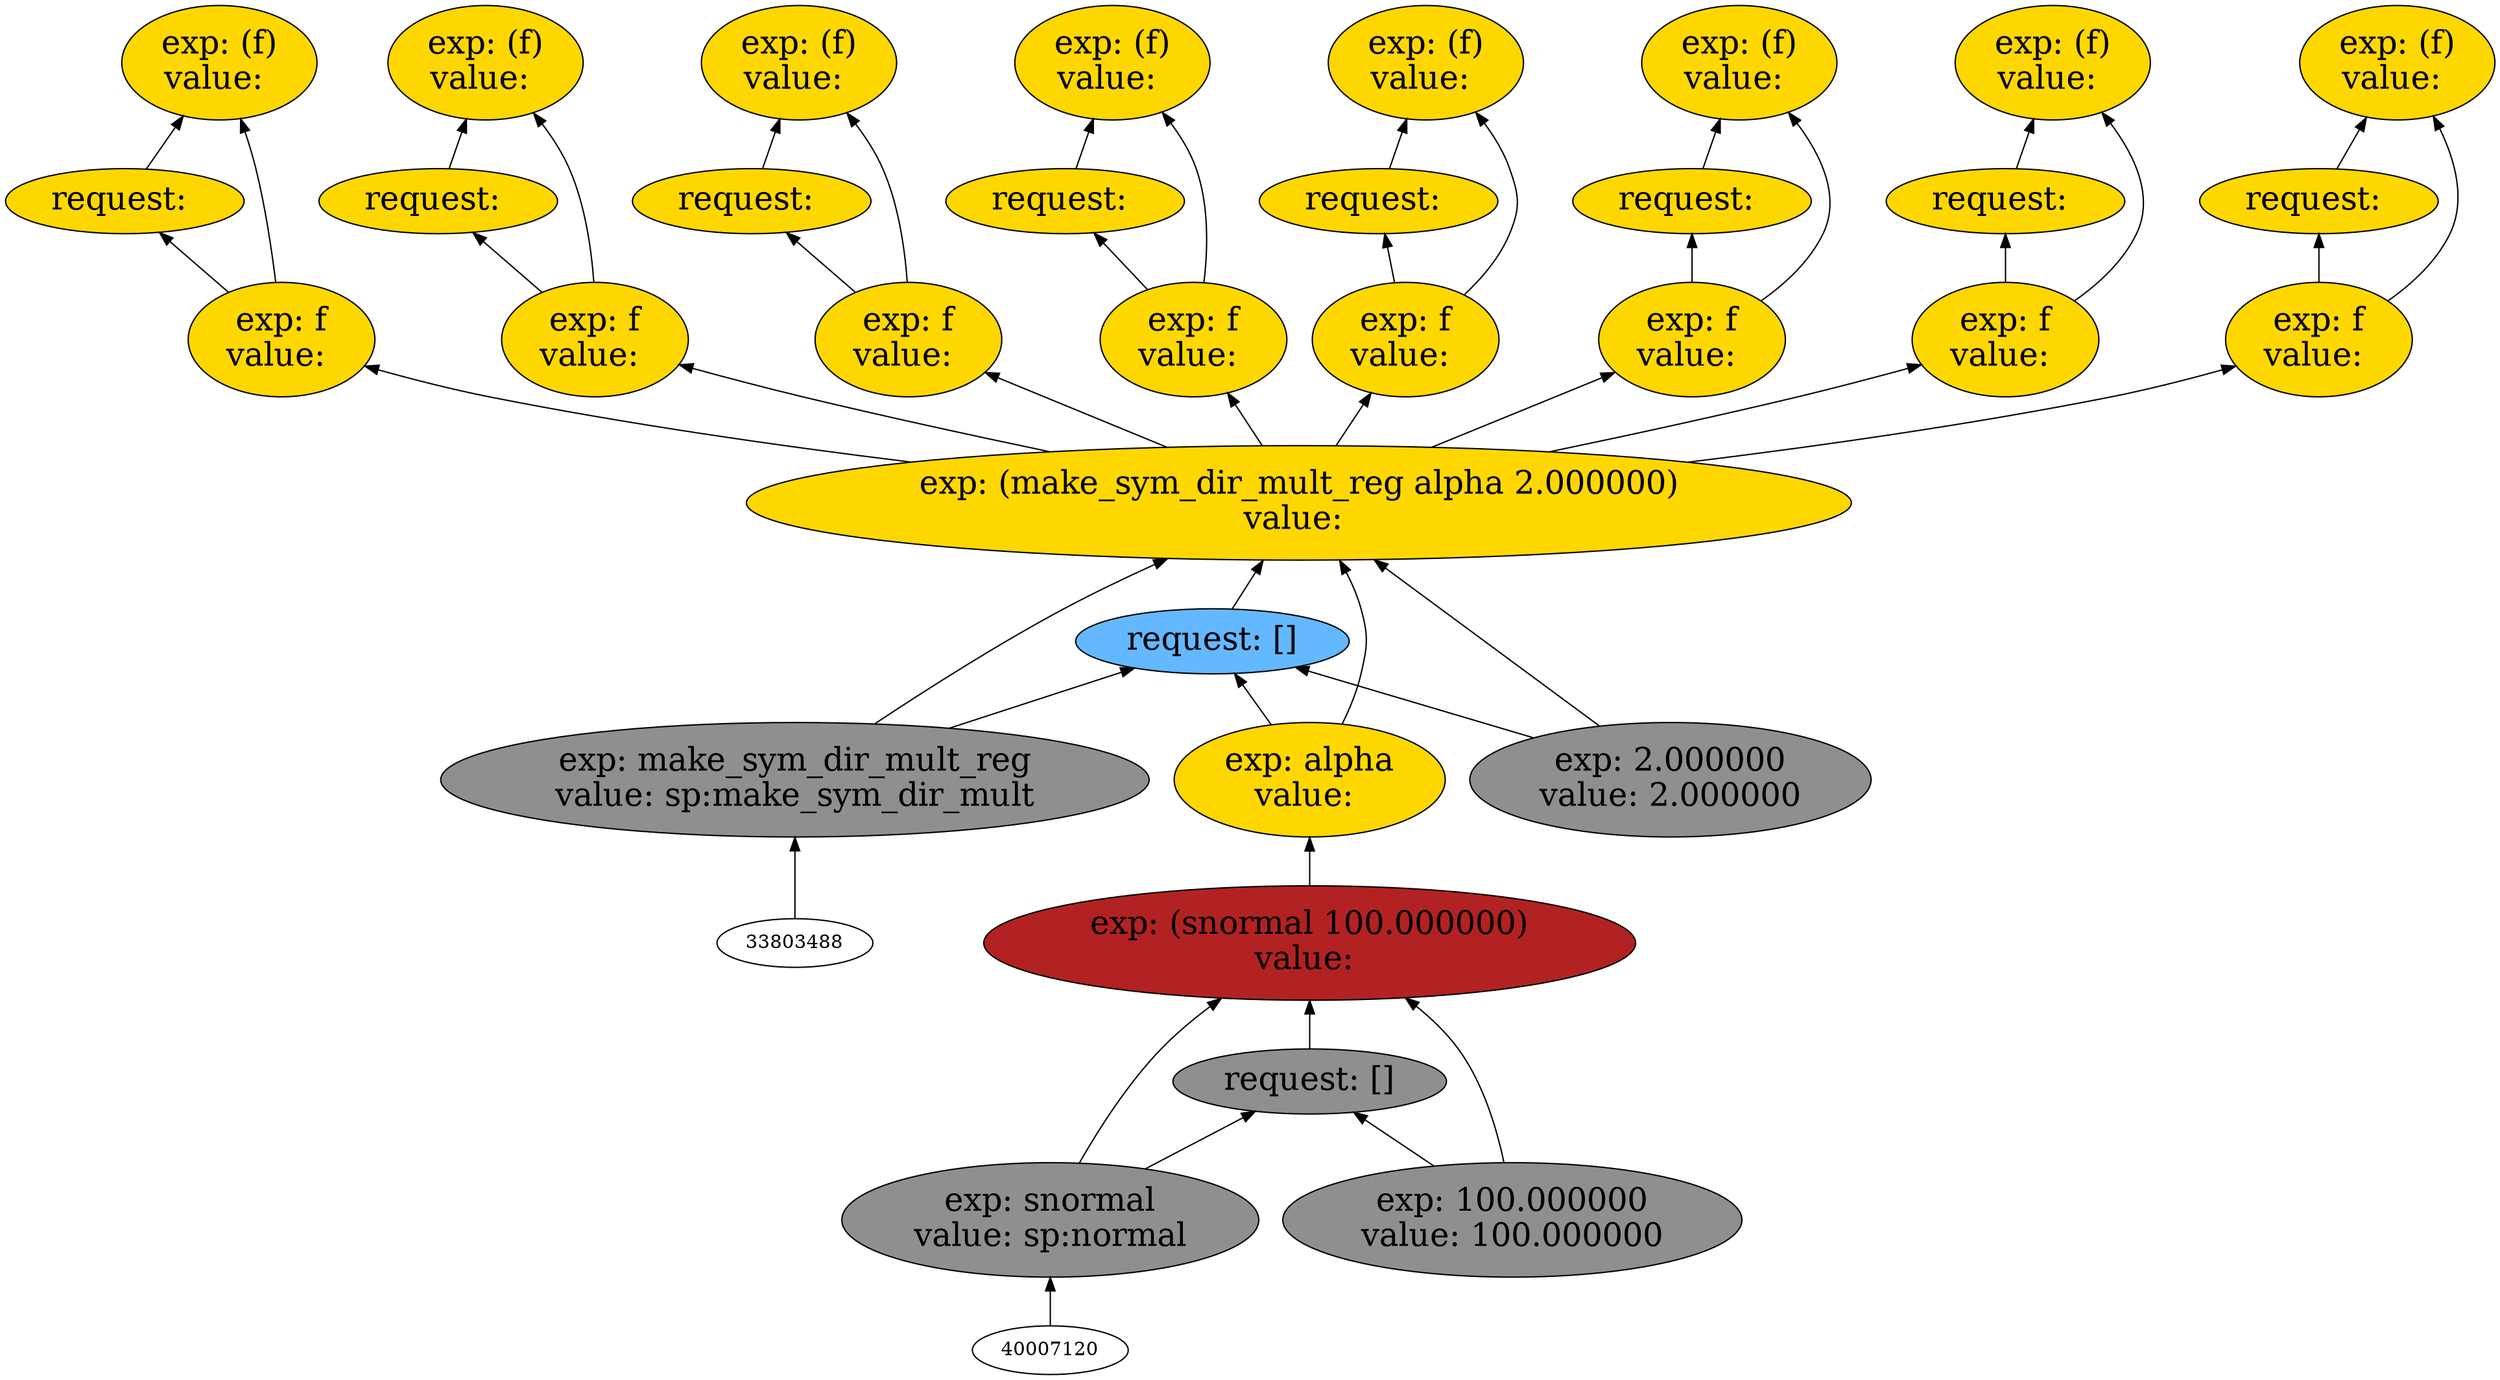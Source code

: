 digraph {
rankdir=BT
fontsize=24
subgraph clster1 {
label="Venture Families"
subgraph clster2 {
label="1"
"40205024"["fillcolor"="firebrick" "fontsize"="24" "label"="exp: (snormal 100.000000)\nvalue: " "shape"="ellipse" "style"="filled" ]
"42197520"["fillcolor"="grey56" "fontsize"="24" "label"="request: []" "shape"="ellipse" "style"="filled" ]
"41061168"["fillcolor"="grey56" "fontsize"="24" "label"="exp: snormal\nvalue: sp:normal" "shape"="ellipse" "style"="filled" ]
"41098912"["fillcolor"="grey56" "fontsize"="24" "label"="exp: 100.000000\nvalue: 100.000000" "shape"="ellipse" "style"="filled" ]
}

subgraph clster3 {
label="2"
"41549760"["fillcolor"="gold" "fontsize"="24" "label"="exp: (make_sym_dir_mult_reg alpha 2.000000)\nvalue: " "shape"="ellipse" "style"="filled" ]
"41465184"["fillcolor"="steelblue1" "fontsize"="24" "label"="request: []" "shape"="ellipse" "style"="filled" ]
"41774576"["fillcolor"="grey56" "fontsize"="24" "label"="exp: make_sym_dir_mult_reg\nvalue: sp:make_sym_dir_mult" "shape"="ellipse" "style"="filled" ]
"41836096"["fillcolor"="gold" "fontsize"="24" "label"="exp: alpha\nvalue: " "shape"="ellipse" "style"="filled" ]
"40388224"["fillcolor"="grey56" "fontsize"="24" "label"="exp: 2.000000\nvalue: 2.000000" "shape"="ellipse" "style"="filled" ]
}

subgraph clster4 {
label="3"
"40381008"["fillcolor"="gold" "fontsize"="24" "label"="exp: (f)\nvalue: " "shape"="ellipse" "style"="filled" ]
"42550800"["fillcolor"="gold" "fontsize"="24" "label"="request: " "shape"="ellipse" "style"="filled" ]
"40549008"["fillcolor"="gold" "fontsize"="24" "label"="exp: f\nvalue: " "shape"="ellipse" "style"="filled" ]
}

subgraph clster5 {
label="4"
"40282176"["fillcolor"="gold" "fontsize"="24" "label"="exp: (f)\nvalue: " "shape"="ellipse" "style"="filled" ]
"40513184"["fillcolor"="gold" "fontsize"="24" "label"="request: " "shape"="ellipse" "style"="filled" ]
"42308928"["fillcolor"="gold" "fontsize"="24" "label"="exp: f\nvalue: " "shape"="ellipse" "style"="filled" ]
}

subgraph clster6 {
label="5"
"40316704"["fillcolor"="gold" "fontsize"="24" "label"="exp: (f)\nvalue: " "shape"="ellipse" "style"="filled" ]
"40115920"["fillcolor"="gold" "fontsize"="24" "label"="request: " "shape"="ellipse" "style"="filled" ]
"40200048"["fillcolor"="gold" "fontsize"="24" "label"="exp: f\nvalue: " "shape"="ellipse" "style"="filled" ]
}

subgraph clster7 {
label="6"
"40363568"["fillcolor"="gold" "fontsize"="24" "label"="exp: (f)\nvalue: " "shape"="ellipse" "style"="filled" ]
"42528656"["fillcolor"="gold" "fontsize"="24" "label"="request: " "shape"="ellipse" "style"="filled" ]
"40816272"["fillcolor"="gold" "fontsize"="24" "label"="exp: f\nvalue: " "shape"="ellipse" "style"="filled" ]
}

subgraph clster8 {
label="7"
"40873696"["fillcolor"="gold" "fontsize"="24" "label"="exp: (f)\nvalue: " "shape"="ellipse" "style"="filled" ]
"40087920"["fillcolor"="gold" "fontsize"="24" "label"="request: " "shape"="ellipse" "style"="filled" ]
"40909872"["fillcolor"="gold" "fontsize"="24" "label"="exp: f\nvalue: " "shape"="ellipse" "style"="filled" ]
}

subgraph clster9 {
label="8"
"40961072"["fillcolor"="gold" "fontsize"="24" "label"="exp: (f)\nvalue: " "shape"="ellipse" "style"="filled" ]
"40550896"["fillcolor"="gold" "fontsize"="24" "label"="request: " "shape"="ellipse" "style"="filled" ]
"40997248"["fillcolor"="gold" "fontsize"="24" "label"="exp: f\nvalue: " "shape"="ellipse" "style"="filled" ]
}

subgraph clster10 {
label="9"
"42537792"["fillcolor"="gold" "fontsize"="24" "label"="exp: (f)\nvalue: " "shape"="ellipse" "style"="filled" ]
"42555136"["fillcolor"="gold" "fontsize"="24" "label"="request: " "shape"="ellipse" "style"="filled" ]
"41048448"["fillcolor"="gold" "fontsize"="24" "label"="exp: f\nvalue: " "shape"="ellipse" "style"="filled" ]
}

subgraph clster11 {
label="10"
"41122368"["fillcolor"="gold" "fontsize"="24" "label"="exp: (f)\nvalue: " "shape"="ellipse" "style"="filled" ]
"41084624"["fillcolor"="gold" "fontsize"="24" "label"="request: " "shape"="ellipse" "style"="filled" ]
"41160112"["fillcolor"="gold" "fontsize"="24" "label"="exp: f\nvalue: " "shape"="ellipse" "style"="filled" ]
}

}

"41061168" -> "40205024"["arrowhead"="normal" "color"="black" "constraint"="true" "style"="solid" ]
"41061168" -> "42197520"["arrowhead"="normal" "color"="black" "constraint"="true" "style"="solid" ]
"40007120" -> "41061168"["arrowhead"="normal" "color"="black" "constraint"="true" "style"="solid" ]
"41098912" -> "40205024"["arrowhead"="normal" "color"="black" "constraint"="true" "style"="solid" ]
"41098912" -> "42197520"["arrowhead"="normal" "color"="black" "constraint"="true" "style"="solid" ]
"42197520" -> "40205024"["arrowhead"="normal" "color"="black" "constraint"="true" "style"="solid" ]
"42308928" -> "40282176"["arrowhead"="normal" "color"="black" "constraint"="true" "style"="solid" ]
"42308928" -> "40513184"["arrowhead"="normal" "color"="black" "constraint"="true" "style"="solid" ]
"41549760" -> "42308928"["arrowhead"="normal" "color"="black" "constraint"="true" "style"="solid" ]
"40513184" -> "40282176"["arrowhead"="normal" "color"="black" "constraint"="true" "style"="solid" ]
"40200048" -> "40316704"["arrowhead"="normal" "color"="black" "constraint"="true" "style"="solid" ]
"40200048" -> "40115920"["arrowhead"="normal" "color"="black" "constraint"="true" "style"="solid" ]
"41549760" -> "40200048"["arrowhead"="normal" "color"="black" "constraint"="true" "style"="solid" ]
"40115920" -> "40316704"["arrowhead"="normal" "color"="black" "constraint"="true" "style"="solid" ]
"40816272" -> "40363568"["arrowhead"="normal" "color"="black" "constraint"="true" "style"="solid" ]
"40816272" -> "42528656"["arrowhead"="normal" "color"="black" "constraint"="true" "style"="solid" ]
"41549760" -> "40816272"["arrowhead"="normal" "color"="black" "constraint"="true" "style"="solid" ]
"42528656" -> "40363568"["arrowhead"="normal" "color"="black" "constraint"="true" "style"="solid" ]
"40549008" -> "40381008"["arrowhead"="normal" "color"="black" "constraint"="true" "style"="solid" ]
"40549008" -> "42550800"["arrowhead"="normal" "color"="black" "constraint"="true" "style"="solid" ]
"41549760" -> "40549008"["arrowhead"="normal" "color"="black" "constraint"="true" "style"="solid" ]
"42550800" -> "40381008"["arrowhead"="normal" "color"="black" "constraint"="true" "style"="solid" ]
"40909872" -> "40873696"["arrowhead"="normal" "color"="black" "constraint"="true" "style"="solid" ]
"40909872" -> "40087920"["arrowhead"="normal" "color"="black" "constraint"="true" "style"="solid" ]
"41549760" -> "40909872"["arrowhead"="normal" "color"="black" "constraint"="true" "style"="solid" ]
"40087920" -> "40873696"["arrowhead"="normal" "color"="black" "constraint"="true" "style"="solid" ]
"40997248" -> "40961072"["arrowhead"="normal" "color"="black" "constraint"="true" "style"="solid" ]
"40997248" -> "40550896"["arrowhead"="normal" "color"="black" "constraint"="true" "style"="solid" ]
"41549760" -> "40997248"["arrowhead"="normal" "color"="black" "constraint"="true" "style"="solid" ]
"40550896" -> "40961072"["arrowhead"="normal" "color"="black" "constraint"="true" "style"="solid" ]
"41160112" -> "41122368"["arrowhead"="normal" "color"="black" "constraint"="true" "style"="solid" ]
"41160112" -> "41084624"["arrowhead"="normal" "color"="black" "constraint"="true" "style"="solid" ]
"41549760" -> "41160112"["arrowhead"="normal" "color"="black" "constraint"="true" "style"="solid" ]
"41084624" -> "41122368"["arrowhead"="normal" "color"="black" "constraint"="true" "style"="solid" ]
"41774576" -> "41549760"["arrowhead"="normal" "color"="black" "constraint"="true" "style"="solid" ]
"41774576" -> "41465184"["arrowhead"="normal" "color"="black" "constraint"="true" "style"="solid" ]
"33803488" -> "41774576"["arrowhead"="normal" "color"="black" "constraint"="true" "style"="solid" ]
"41836096" -> "41549760"["arrowhead"="normal" "color"="black" "constraint"="true" "style"="solid" ]
"41836096" -> "41465184"["arrowhead"="normal" "color"="black" "constraint"="true" "style"="solid" ]
"40205024" -> "41836096"["arrowhead"="normal" "color"="black" "constraint"="true" "style"="solid" ]
"40388224" -> "41549760"["arrowhead"="normal" "color"="black" "constraint"="true" "style"="solid" ]
"40388224" -> "41465184"["arrowhead"="normal" "color"="black" "constraint"="true" "style"="solid" ]
"41465184" -> "41549760"["arrowhead"="normal" "color"="black" "constraint"="true" "style"="solid" ]
"41048448" -> "42537792"["arrowhead"="normal" "color"="black" "constraint"="true" "style"="solid" ]
"41048448" -> "42555136"["arrowhead"="normal" "color"="black" "constraint"="true" "style"="solid" ]
"41549760" -> "41048448"["arrowhead"="normal" "color"="black" "constraint"="true" "style"="solid" ]
"42555136" -> "42537792"["arrowhead"="normal" "color"="black" "constraint"="true" "style"="solid" ]

}